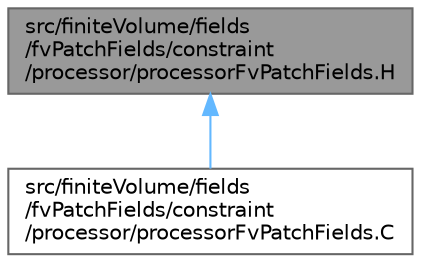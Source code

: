 digraph "src/finiteVolume/fields/fvPatchFields/constraint/processor/processorFvPatchFields.H"
{
 // LATEX_PDF_SIZE
  bgcolor="transparent";
  edge [fontname=Helvetica,fontsize=10,labelfontname=Helvetica,labelfontsize=10];
  node [fontname=Helvetica,fontsize=10,shape=box,height=0.2,width=0.4];
  Node1 [id="Node000001",label="src/finiteVolume/fields\l/fvPatchFields/constraint\l/processor/processorFvPatchFields.H",height=0.2,width=0.4,color="gray40", fillcolor="grey60", style="filled", fontcolor="black",tooltip=" "];
  Node1 -> Node2 [id="edge1_Node000001_Node000002",dir="back",color="steelblue1",style="solid",tooltip=" "];
  Node2 [id="Node000002",label="src/finiteVolume/fields\l/fvPatchFields/constraint\l/processor/processorFvPatchFields.C",height=0.2,width=0.4,color="grey40", fillcolor="white", style="filled",URL="$processorFvPatchFields_8C.html",tooltip=" "];
}
